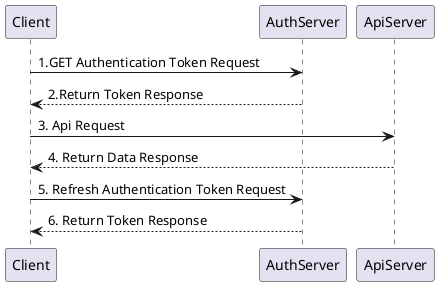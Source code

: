 @startuml

Client -> AuthServer:1.GET Authentication Token Request
AuthServer --> Client:2.Return Token Response

Client -> ApiServer:3. Api Request
ApiServer --> Client:4. Return Data Response

Client -> AuthServer:5. Refresh Authentication Token Request
AuthServer --> Client:6. Return Token Response

@enduml